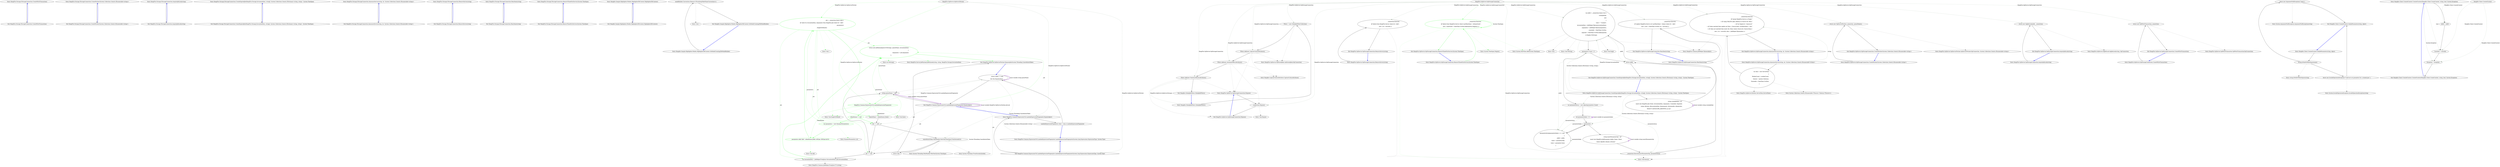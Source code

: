 digraph  {
n0 [label="Entry HangFire.Storage.IStorageConnection.CreateWriteTransaction()", span="8-8", cluster="HangFire.Storage.IStorageConnection.CreateWriteTransaction()"];
n1 [label="Exit HangFire.Storage.IStorageConnection.CreateWriteTransaction()", span="8-8", cluster="HangFire.Storage.IStorageConnection.CreateWriteTransaction()"];
n2 [label="Entry HangFire.Storage.IStorageConnection.CreateFetcher(System.Collections.Generic.IEnumerable<string>)", span="9-9", cluster="HangFire.Storage.IStorageConnection.CreateFetcher(System.Collections.Generic.IEnumerable<string>)"];
n3 [label="Exit HangFire.Storage.IStorageConnection.CreateFetcher(System.Collections.Generic.IEnumerable<string>)", span="9-9", cluster="HangFire.Storage.IStorageConnection.CreateFetcher(System.Collections.Generic.IEnumerable<string>)"];
n4 [label="Entry HangFire.Storage.IStorageConnection.AcquireJobLock(string)", span="11-11", cluster="HangFire.Storage.IStorageConnection.AcquireJobLock(string)"];
n5 [label="Exit HangFire.Storage.IStorageConnection.AcquireJobLock(string)", span="11-11", cluster="HangFire.Storage.IStorageConnection.AcquireJobLock(string)"];
n6 [label="Entry HangFire.Storage.IStorageConnection.CreateExpiredJob(HangFire.Storage.InvocationData, string[], System.Collections.Generic.IDictionary<string, string>, System.TimeSpan)", span="17-17", cluster="HangFire.Storage.IStorageConnection.CreateExpiredJob(HangFire.Storage.InvocationData, string[], System.Collections.Generic.IDictionary<string, string>, System.TimeSpan)"];
n7 [label="Exit HangFire.Storage.IStorageConnection.CreateExpiredJob(HangFire.Storage.InvocationData, string[], System.Collections.Generic.IDictionary<string, string>, System.TimeSpan)", span="17-17", cluster="HangFire.Storage.IStorageConnection.CreateExpiredJob(HangFire.Storage.InvocationData, string[], System.Collections.Generic.IDictionary<string, string>, System.TimeSpan)"];
n8 [label="Entry HangFire.Storage.IStorageConnection.AnnounceServer(string, int, System.Collections.Generic.IEnumerable<string>)", span="23-23", cluster="HangFire.Storage.IStorageConnection.AnnounceServer(string, int, System.Collections.Generic.IEnumerable<string>)"];
n9 [label="Exit HangFire.Storage.IStorageConnection.AnnounceServer(string, int, System.Collections.Generic.IEnumerable<string>)", span="23-23", cluster="HangFire.Storage.IStorageConnection.AnnounceServer(string, int, System.Collections.Generic.IEnumerable<string>)"];
n10 [label="Entry HangFire.Storage.IStorageConnection.RemoveServer(string)", span="24-24", cluster="HangFire.Storage.IStorageConnection.RemoveServer(string)"];
n11 [label="Exit HangFire.Storage.IStorageConnection.RemoveServer(string)", span="24-24", cluster="HangFire.Storage.IStorageConnection.RemoveServer(string)"];
n12 [label="Entry HangFire.Storage.IStorageConnection.Heartbeat(string)", span="25-25", cluster="HangFire.Storage.IStorageConnection.Heartbeat(string)"];
n13 [label="Exit HangFire.Storage.IStorageConnection.Heartbeat(string)", span="25-25", cluster="HangFire.Storage.IStorageConnection.Heartbeat(string)"];
n14 [label="Entry HangFire.Storage.IStorageConnection.RemoveTimedOutServers(System.TimeSpan)", span="26-26", cluster="HangFire.Storage.IStorageConnection.RemoveTimedOutServers(System.TimeSpan)"];
n15 [label="Exit HangFire.Storage.IStorageConnection.RemoveTimedOutServers(System.TimeSpan)", span="26-26", cluster="HangFire.Storage.IStorageConnection.RemoveTimedOutServers(System.TimeSpan)"];
m2_0 [label="Entry Hangfire.Sample.Highlighter.Models.HighlighterDbContext.HighlighterDbContext()", span="7-7", cluster="Hangfire.Sample.Highlighter.Models.HighlighterDbContext.HighlighterDbContext()", file="ServerWatchdog.cs"];
m2_1 [label="Exit Hangfire.Sample.Highlighter.Models.HighlighterDbContext.HighlighterDbContext()", span="7-7", cluster="Hangfire.Sample.Highlighter.Models.HighlighterDbContext.HighlighterDbContext()", file="ServerWatchdog.cs"];
m2_5 [label="Entry Unk.>", span="", cluster="Unk.>", file="ServerWatchdog.cs"];
m2_2 [label="Entry Hangfire.Sample.Highlighter.Models.HighlighterDbContext.OnModelCreating(DbModelBuilder)", span="14-14", cluster="Hangfire.Sample.Highlighter.Models.HighlighterDbContext.OnModelCreating(DbModelBuilder)", file="ServerWatchdog.cs"];
m2_3 [label="modelBuilder.Conventions.Remove<PluralizingTableNameConvention>()", span="16-16", cluster="Hangfire.Sample.Highlighter.Models.HighlighterDbContext.OnModelCreating(DbModelBuilder)", file="ServerWatchdog.cs"];
m2_4 [label="Exit Hangfire.Sample.Highlighter.Models.HighlighterDbContext.OnModelCreating(DbModelBuilder)", span="14-14", cluster="Hangfire.Sample.Highlighter.Models.HighlighterDbContext.OnModelCreating(DbModelBuilder)", file="ServerWatchdog.cs"];
m3_24 [label="Entry Unk.>", span="", cluster="Unk.>", file="SqlServerFetcher.cs"];
m3_6 [label="string queueName = null", span="28-28", cluster="HangFire.SqlServer.SqlServerFetcher.DequeueJob(System.Threading.CancellationToken)", file="SqlServerFetcher.cs"];
m3_29 [label="Entry int.ToString()", span="0-0", cluster="int.ToString()", file="SqlServerFetcher.cs"];
m3_27 [label="Entry HangFire.Common.JobHelper.FromJson<T>(string)", span="28-28", cluster="HangFire.Common.JobHelper.FromJson<T>(string)", file="SqlServerFetcher.cs"];
m3_0 [label="Entry HangFire.Common.ExpressionUtil.LambdaExpressionFingerprint.LambdaExpressionFingerprint(System.Linq.Expressions.ExpressionType, System.Type)", span="17-17", cluster="HangFire.Common.ExpressionUtil.LambdaExpressionFingerprint.LambdaExpressionFingerprint(System.Linq.Expressions.ExpressionType, System.Type)", file="SqlServerFetcher.cs"];
m3_1 [label="Exit HangFire.Common.ExpressionUtil.LambdaExpressionFingerprint.LambdaExpressionFingerprint(System.Linq.Expressions.ExpressionType, System.Type)", span="17-17", cluster="HangFire.Common.ExpressionUtil.LambdaExpressionFingerprint.LambdaExpressionFingerprint(System.Linq.Expressions.ExpressionType, System.Type)", file="SqlServerFetcher.cs"];
m3_2 [label="Entry HangFire.Common.ExpressionUtil.LambdaExpressionFingerprint.Equals(object)", span="24-24", cluster="HangFire.Common.ExpressionUtil.LambdaExpressionFingerprint.Equals(object)", file="SqlServerFetcher.cs"];
m3_3 [label="LambdaExpressionFingerprint other = obj as LambdaExpressionFingerprint", span="26-26", cluster="HangFire.Common.ExpressionUtil.LambdaExpressionFingerprint.Equals(object)", file="SqlServerFetcher.cs"];
m3_26 [label="Entry System.Threading.WaitHandle.WaitOne(System.TimeSpan)", span="0-0", cluster="System.Threading.WaitHandle.WaitOne(System.TimeSpan)", file="SqlServerFetcher.cs"];
m3_25 [label="Entry System.TimeSpan.FromSeconds(double)", span="0-0", cluster="System.TimeSpan.FromSeconds(double)", file="SqlServerFetcher.cs"];
m3_20 [label="Entry Unk.Query", span="", cluster="Unk.Query", file="SqlServerFetcher.cs"];
m3_22 [label="Entry DynamicParameters.cstr", span="", cluster="DynamicParameters.cstr", file="SqlServerFetcher.cs"];
m3_28 [label="Entry HangFire.Server.JobPayload.JobPayload(string, string, HangFire.Storage.InvocationData)", span="23-23", cluster="HangFire.Server.JobPayload.JobPayload(string, string, HangFire.Storage.InvocationData)", file="SqlServerFetcher.cs"];
m3_21 [label="Entry Unk.SingleOrDefault", span="", cluster="Unk.SingleOrDefault", file="SqlServerFetcher.cs"];
m3_4 [label="return (other != null)\r\n                   && this.Equals(other);", span="27-28", cluster="HangFire.Common.ExpressionUtil.LambdaExpressionFingerprint.Equals(object)", file="SqlServerFetcher.cs"];
m3_18 [label="return new JobPayload(job.Id.ToString(), queueName, invocationData)\r\n            {\r\n                Arguments = job.Arguments\r\n            };", span="71-74", cluster="HangFire.SqlServer.SqlServerFetcher.DequeueJob(System.Threading.CancellationToken)", color=green, community=0, file="SqlServerFetcher.cs"];
m3_5 [label="Exit HangFire.Common.ExpressionUtil.LambdaExpressionFingerprint.Equals(object)", span="24-24", cluster="HangFire.Common.ExpressionUtil.LambdaExpressionFingerprint.Equals(object)", file="SqlServerFetcher.cs"];
m3_17 [label="var invocationData = JobHelper.FromJson<InvocationData>(job.InvocationData)", span="69-69", cluster="HangFire.SqlServer.SqlServerFetcher.DequeueJob(System.Threading.CancellationToken)", file="SqlServerFetcher.cs"];
m3_12 [label="queueName = idAndQueue.Queue", span="57-57", cluster="HangFire.SqlServer.SqlServerFetcher.DequeueJob(System.Threading.CancellationToken)", file="SqlServerFetcher.cs"];
m3_11 [label="job = _connection.Query<Job>(\r\n                        @''select Id, InvocationData, Arguments from HangFire.Job where Id = @id'',\r\n                        parameters)\r\n                        .SingleOrDefault()", span="52-55", cluster="HangFire.SqlServer.SqlServerFetcher.DequeueJob(System.Threading.CancellationToken)", color=green, community=0, file="SqlServerFetcher.cs"];
m3_7 [label="HangFire.Common.ExpressionUtil.LambdaExpressionFingerprint", span="", cluster="HangFire.SqlServer.SqlServerFetcher.DequeueJob(System.Threading.CancellationToken)", color=green, community=0, file="SqlServerFetcher.cs"];
m3_8 [label="idAndQueue != null", span="42-42", cluster="HangFire.SqlServer.SqlServerFetcher.DequeueJob(System.Threading.CancellationToken)", color=green, community=0, file="SqlServerFetcher.cs"];
m3_10 [label="parameters.Add(''@id'', idAndQueue.JobId, dbType: DbType.Int32)", span="50-50", cluster="HangFire.SqlServer.SqlServerFetcher.DequeueJob(System.Threading.CancellationToken)", color=green, community=0, file="SqlServerFetcher.cs"];
m3_9 [label="var parameters = new DynamicParameters()", span="49-49", cluster="HangFire.SqlServer.SqlServerFetcher.DequeueJob(System.Threading.CancellationToken)", color=green, community=0, file="SqlServerFetcher.cs"];
m3_13 [label="job == null", span="60-60", cluster="HangFire.SqlServer.SqlServerFetcher.DequeueJob(System.Threading.CancellationToken)", file="SqlServerFetcher.cs"];
m3_16 [label="job == null", span="67-67", cluster="HangFire.SqlServer.SqlServerFetcher.DequeueJob(System.Threading.CancellationToken)", file="SqlServerFetcher.cs"];
m3_15 [label="return null;", span="64-64", cluster="HangFire.SqlServer.SqlServerFetcher.DequeueJob(System.Threading.CancellationToken)", file="SqlServerFetcher.cs"];
m3_14 [label="cancellationToken.WaitHandle.WaitOne(TimeSpan.FromSeconds(5))", span="62-62", cluster="HangFire.SqlServer.SqlServerFetcher.DequeueJob(System.Threading.CancellationToken)", file="SqlServerFetcher.cs"];
m3_19 [label="Exit HangFire.SqlServer.SqlServerFetcher.DequeueJob(System.Threading.CancellationToken)", span="25-25", cluster="HangFire.SqlServer.SqlServerFetcher.DequeueJob(System.Threading.CancellationToken)", file="SqlServerFetcher.cs"];
m3_23 [label="Entry Unk.Add", span="", cluster="Unk.Add", file="SqlServerFetcher.cs"];
m3_30 [label="HangFire.SqlServer.SqlServerFetcher", span="", file="SqlServerFetcher.cs"];
m5_6 [label="Entry HangFire.SqlServer.SqlStoredJobs.SqlStoredJobs(SqlConnection)", span="15-15", cluster="HangFire.SqlServer.SqlStoredJobs.SqlStoredJobs(SqlConnection)", file="SqlStorageConnection.cs"];
m5_48 [label="Entry HangFire.SqlServer.SqlStorageConnection.RemoveServer(string)", span="112-112", cluster="HangFire.SqlServer.SqlStorageConnection.RemoveServer(string)", file="SqlStorageConnection.cs"];
m5_49 [label="_connection.Execute(\r\n                @''delete from HangFire.Server where Id = @id'',\r\n                new { id = serverId })", span="114-116", cluster="HangFire.SqlServer.SqlStorageConnection.RemoveServer(string)", file="SqlStorageConnection.cs"];
m5_50 [label="Exit HangFire.SqlServer.SqlStorageConnection.RemoveServer(string)", span="112-112", cluster="HangFire.SqlServer.SqlStorageConnection.RemoveServer(string)", file="SqlStorageConnection.cs"];
m5_23 [label="Entry HangFire.SqlServer.SqlJobLock.SqlJobLock(string, SqlConnection)", span="28-28", cluster="HangFire.SqlServer.SqlJobLock.SqlJobLock(string, SqlConnection)", file="SqlStorageConnection.cs"];
m5_16 [label="Entry HangFire.SqlServer.SqlStorageConnection.CreateFetcher(System.Collections.Generic.IEnumerable<string>)", span="34-34", cluster="HangFire.SqlServer.SqlStorageConnection.CreateFetcher(System.Collections.Generic.IEnumerable<string>)", file="SqlStorageConnection.cs"];
m5_17 [label="return new SqlServerFetcher(_connection, queueNames);", span="36-36", cluster="HangFire.SqlServer.SqlStorageConnection.CreateFetcher(System.Collections.Generic.IEnumerable<string>)", file="SqlStorageConnection.cs"];
m5_18 [label="Exit HangFire.SqlServer.SqlStorageConnection.CreateFetcher(System.Collections.Generic.IEnumerable<string>)", span="34-34", cluster="HangFire.SqlServer.SqlStorageConnection.CreateFetcher(System.Collections.Generic.IEnumerable<string>)", file="SqlStorageConnection.cs"];
m5_19 [label="Entry HangFire.SqlServer.SqlServerFetcher.SqlServerFetcher(SqlConnection, System.Collections.Generic.IEnumerable<string>)", span="19-19", cluster="HangFire.SqlServer.SqlServerFetcher.SqlServerFetcher(SqlConnection, System.Collections.Generic.IEnumerable<string>)", file="SqlStorageConnection.cs"];
m5_46 [label="Entry HangFire.SqlServer.Entities.ServerData.ServerData()", span="4-4", cluster="HangFire.SqlServer.Entities.ServerData.ServerData()", file="SqlStorageConnection.cs"];
m5_54 [label="Entry HangFire.SqlServer.SqlStorageConnection.RemoveTimedOutServers(System.TimeSpan)", span="126-126", cluster="HangFire.SqlServer.SqlStorageConnection.RemoveTimedOutServers(System.TimeSpan)", file="SqlStorageConnection.cs"];
m5_55 [label="_connection.Execute(\r\n                @''delete from HangFire.Server where LastHeartbeat < @timeOutAt'',\r\n                new { timeOutAt = DateTime.UtcNow.Add(timeOut.Negate()) })", span="128-130", cluster="HangFire.SqlServer.SqlStorageConnection.RemoveTimedOutServers(System.TimeSpan)", color=green, community=1, file="SqlStorageConnection.cs"];
m5_56 [label="Exit HangFire.SqlServer.SqlStorageConnection.RemoveTimedOutServers(System.TimeSpan)", span="126-126", cluster="HangFire.SqlServer.SqlStorageConnection.RemoveTimedOutServers(System.TimeSpan)", file="SqlStorageConnection.cs"];
m5_0 [label="Entry Hangfire.GlobalJobFilters.GlobalJobFilters()", span="25-25", cluster="Hangfire.GlobalJobFilters.GlobalJobFilters()", file="SqlStorageConnection.cs"];
m5_1 [label="Filters = new GlobalJobFilterCollection()", span="27-27", cluster="Hangfire.GlobalJobFilters.GlobalJobFilters()", file="SqlStorageConnection.cs"];
m5_2 [label="Filters.Add(new CaptureCultureAttribute())", span="28-28", cluster="Hangfire.GlobalJobFilters.GlobalJobFilters()", file="SqlStorageConnection.cs"];
m5_3 [label="Filters.Add(new AutomaticRetryAttribute())", span="29-29", cluster="Hangfire.GlobalJobFilters.GlobalJobFilters()", file="SqlStorageConnection.cs"];
m5_4 [label="Filters.Add(new StatisticsHistoryAttribute())", span="30-30", cluster="Hangfire.GlobalJobFilters.GlobalJobFilters()", file="SqlStorageConnection.cs"];
m5_5 [label="Exit Hangfire.GlobalJobFilters.GlobalJobFilters()", span="25-25", cluster="Hangfire.GlobalJobFilters.GlobalJobFilters()", file="SqlStorageConnection.cs"];
m5_15 [label="Entry HangFire.SqlServer.SqlWriteTransaction.SqlWriteTransaction(SqlConnection)", span="19-19", cluster="HangFire.SqlServer.SqlWriteTransaction.SqlWriteTransaction(SqlConnection)", file="SqlStorageConnection.cs"];
m5_51 [label="Entry HangFire.SqlServer.SqlStorageConnection.Heartbeat(string)", span="119-119", cluster="HangFire.SqlServer.SqlStorageConnection.Heartbeat(string)", file="SqlStorageConnection.cs"];
m5_52 [label="_connection.Execute(\r\n                @''update HangFire.Server set LastHeartbeat = @now where Id = @id'',\r\n                new { now = DateTime.UtcNow, id = serverId })", span="121-123", cluster="HangFire.SqlServer.SqlStorageConnection.Heartbeat(string)", file="SqlStorageConnection.cs"];
m5_53 [label="Exit HangFire.SqlServer.SqlStorageConnection.Heartbeat(string)", span="119-119", cluster="HangFire.SqlServer.SqlStorageConnection.Heartbeat(string)", file="SqlStorageConnection.cs"];
m5_57 [label="Entry System.TimeSpan.Negate()", span="0-0", cluster="System.TimeSpan.Negate()", file="SqlStorageConnection.cs"];
m5_38 [label="Entry Unk.>", span="", cluster="Unk.>", file="SqlStorageConnection.cs"];
m5_7 [label="Entry Hangfire.CaptureCultureAttribute.CaptureCultureAttribute()", span="25-25", cluster="Hangfire.CaptureCultureAttribute.CaptureCultureAttribute()", file="SqlStorageConnection.cs"];
m5_9 [label="_connection.Dispose()", span="26-26", cluster="HangFire.SqlServer.SqlStorageConnection.Dispose()", file="SqlStorageConnection.cs"];
m5_40 [label="Entry Unk.ToString", span="", cluster="Unk.ToString", file="SqlStorageConnection.cs"];
m5_37 [label="Entry System.DateTime.Add(System.TimeSpan)", span="0-0", cluster="System.DateTime.Add(System.TimeSpan)", file="SqlStorageConnection.cs"];
m5_24 [label="Entry HangFire.SqlServer.SqlStorageConnection.CreateExpiredJob(HangFire.Storage.InvocationData, string[], System.Collections.Generic.IDictionary<string, string>, System.TimeSpan)", span="48-48", cluster="HangFire.SqlServer.SqlStorageConnection.CreateExpiredJob(HangFire.Storage.InvocationData, string[], System.Collections.Generic.IDictionary<string, string>, System.TimeSpan)", file="SqlStorageConnection.cs"];
m5_26 [label="var jobId = _connection.Query<int>(\r\n                createJobSql,\r\n                new\r\n                {\r\n                    state = ''Created'',\r\n                    invocationData = JobHelper.ToJson(invocationData),\r\n                    arguments = JobHelper.ToJson(arguments),\r\n                    createdAt = DateTime.UtcNow,\r\n                    expireAt = DateTime.UtcNow.Add(expireIn)\r\n                }).Single().ToString()", span="59-68", cluster="HangFire.SqlServer.SqlStorageConnection.CreateExpiredJob(HangFire.Storage.InvocationData, string[], System.Collections.Generic.IDictionary<string, string>, System.TimeSpan)", file="SqlStorageConnection.cs"];
m5_33 [label="_connection.Execute(insertParameterSql, parameterArray)", span="88-88", cluster="HangFire.SqlServer.SqlStorageConnection.CreateExpiredJob(HangFire.Storage.InvocationData, string[], System.Collections.Generic.IDictionary<string, string>, System.TimeSpan)", file="SqlStorageConnection.cs"];
m5_25 [label="string createJobSql = @''\r\ninsert into HangFire.Job (State, InvocationData, Arguments, CreatedAt, ExpireAt)\r\nvalues (@state, @invocationData, @arguments, @createdAt, @expireAt);\r\nSELECT CAST(SCOPE_IDENTITY() as int)''", span="54-57", cluster="HangFire.SqlServer.SqlStorageConnection.CreateExpiredJob(HangFire.Storage.InvocationData, string[], System.Collections.Generic.IDictionary<string, string>, System.TimeSpan)", file="SqlStorageConnection.cs"];
m5_27 [label="parameters.Count > 0", span="70-70", cluster="HangFire.SqlServer.SqlStorageConnection.CreateExpiredJob(HangFire.Storage.InvocationData, string[], System.Collections.Generic.IDictionary<string, string>, System.TimeSpan)", file="SqlStorageConnection.cs"];
m5_31 [label="parameterArray[parameterIndex++] = new\r\n                    {\r\n                        jobId = jobId,\r\n                        name = parameter.Key,\r\n                        value = parameter.Value\r\n                    }", span="76-81", cluster="HangFire.SqlServer.SqlStorageConnection.CreateExpiredJob(HangFire.Storage.InvocationData, string[], System.Collections.Generic.IDictionary<string, string>, System.TimeSpan)", file="SqlStorageConnection.cs"];
m5_34 [label="return jobId;", span="91-91", cluster="HangFire.SqlServer.SqlStorageConnection.CreateExpiredJob(HangFire.Storage.InvocationData, string[], System.Collections.Generic.IDictionary<string, string>, System.TimeSpan)", file="SqlStorageConnection.cs"];
m5_28 [label="var parameterArray = new object[parameters.Count]", span="72-72", cluster="HangFire.SqlServer.SqlStorageConnection.CreateExpiredJob(HangFire.Storage.InvocationData, string[], System.Collections.Generic.IDictionary<string, string>, System.TimeSpan)", file="SqlStorageConnection.cs"];
m5_32 [label="string insertParameterSql = @''\r\ninsert into HangFire.JobParameter (JobId, Name, Value)\r\nvalues (@jobId, @name, @value)''", span="84-86", cluster="HangFire.SqlServer.SqlStorageConnection.CreateExpiredJob(HangFire.Storage.InvocationData, string[], System.Collections.Generic.IDictionary<string, string>, System.TimeSpan)", file="SqlStorageConnection.cs"];
m5_30 [label=parameters, span="74-74", cluster="HangFire.SqlServer.SqlStorageConnection.CreateExpiredJob(HangFire.Storage.InvocationData, string[], System.Collections.Generic.IDictionary<string, string>, System.TimeSpan)", file="SqlStorageConnection.cs"];
m5_29 [label="int parameterIndex = 0", span="73-73", cluster="HangFire.SqlServer.SqlStorageConnection.CreateExpiredJob(HangFire.Storage.InvocationData, string[], System.Collections.Generic.IDictionary<string, string>, System.TimeSpan)", file="SqlStorageConnection.cs"];
m5_35 [label="Exit HangFire.SqlServer.SqlStorageConnection.CreateExpiredJob(HangFire.Storage.InvocationData, string[], System.Collections.Generic.IDictionary<string, string>, System.TimeSpan)", span="48-48", cluster="HangFire.SqlServer.SqlStorageConnection.CreateExpiredJob(HangFire.Storage.InvocationData, string[], System.Collections.Generic.IDictionary<string, string>, System.TimeSpan)", file="SqlStorageConnection.cs"];
m5_8 [label="Entry HangFire.SqlServer.SqlStorageConnection.Dispose()", span="24-24", cluster="HangFire.SqlServer.SqlStorageConnection.Dispose()", file="SqlStorageConnection.cs"];
m5_42 [label="Entry HangFire.SqlServer.SqlStorageConnection.AnnounceServer(string, int, System.Collections.Generic.IEnumerable<string>)", span="94-94", cluster="HangFire.SqlServer.SqlStorageConnection.AnnounceServer(string, int, System.Collections.Generic.IEnumerable<string>)", file="SqlStorageConnection.cs"];
m5_44 [label="_connection.Execute(\r\n                @''merge HangFire.Server as Target ''\r\n                + @''using (VALUES (@id, @data)) as Source (Id, Data) ''\r\n                + @''on Target.Id = Source.Id ''\r\n                + @''when matched then update set Data = Source.Data, LastHeartbeat = null ''\r\n                + @''when not matched then insert (Id, Data) values (Source.Id, Source.Data);'',\r\n                new { id = serverId, data = JobHelper.ToJson(data) })", span="103-109", cluster="HangFire.SqlServer.SqlStorageConnection.AnnounceServer(string, int, System.Collections.Generic.IEnumerable<string>)", file="SqlStorageConnection.cs"];
m5_43 [label="var data = new ServerData\r\n            {\r\n                WorkerCount = workerCount,\r\n                Queues = queues.ToArray(),\r\n                StartedAt = DateTime.UtcNow,\r\n            }", span="96-101", cluster="HangFire.SqlServer.SqlStorageConnection.AnnounceServer(string, int, System.Collections.Generic.IEnumerable<string>)", file="SqlStorageConnection.cs"];
m5_45 [label="Exit HangFire.SqlServer.SqlStorageConnection.AnnounceServer(string, int, System.Collections.Generic.IEnumerable<string>)", span="94-94", cluster="HangFire.SqlServer.SqlStorageConnection.AnnounceServer(string, int, System.Collections.Generic.IEnumerable<string>)", file="SqlStorageConnection.cs"];
m5_10 [label="Exit HangFire.SqlServer.SqlStorageConnection.Dispose()", span="24-24", cluster="HangFire.SqlServer.SqlStorageConnection.Dispose()", file="SqlStorageConnection.cs"];
m5_11 [label="Entry Unk.Dispose", span="", cluster="Unk.Dispose", file="SqlStorageConnection.cs"];
m5_36 [label="Entry HangFire.Common.JobHelper.ToJson(object)", span="23-23", cluster="HangFire.Common.JobHelper.ToJson(object)", file="SqlStorageConnection.cs"];
m5_39 [label="Entry Unk.Single", span="", cluster="Unk.Single", file="SqlStorageConnection.cs"];
m5_41 [label="Entry Unk.Execute", span="", cluster="Unk.Execute", file="SqlStorageConnection.cs"];
m5_20 [label="Entry HangFire.SqlServer.SqlStorageConnection.AcquireJobLock(string)", span="39-39", cluster="HangFire.SqlServer.SqlStorageConnection.AcquireJobLock(string)", file="SqlStorageConnection.cs"];
m5_21 [label="return new SqlJobLock(jobId, _connection);", span="41-41", cluster="HangFire.SqlServer.SqlStorageConnection.AcquireJobLock(string)", file="SqlStorageConnection.cs"];
m5_22 [label="Exit HangFire.SqlServer.SqlStorageConnection.AcquireJobLock(string)", span="39-39", cluster="HangFire.SqlServer.SqlStorageConnection.AcquireJobLock(string)", file="SqlStorageConnection.cs"];
m5_47 [label="Entry System.Collections.Generic.IEnumerable<TSource>.ToArray<TSource>()", span="0-0", cluster="System.Collections.Generic.IEnumerable<TSource>.ToArray<TSource>()", file="SqlStorageConnection.cs"];
m5_12 [label="Entry HangFire.SqlServer.SqlStorageConnection.CreateWriteTransaction()", span="29-29", cluster="HangFire.SqlServer.SqlStorageConnection.CreateWriteTransaction()", file="SqlStorageConnection.cs"];
m5_13 [label="return new SqlWriteTransaction(_connection);", span="31-31", cluster="HangFire.SqlServer.SqlStorageConnection.CreateWriteTransaction()", file="SqlStorageConnection.cs"];
m5_14 [label="Exit HangFire.SqlServer.SqlStorageConnection.CreateWriteTransaction()", span="29-29", cluster="HangFire.SqlServer.SqlStorageConnection.CreateWriteTransaction()", file="SqlStorageConnection.cs"];
m5_58 [label="HangFire.SqlServer.SqlStorageConnection", span="", file="SqlStorageConnection.cs"];
m6_11 [label="Entry System.ArgumentNullException.ArgumentNullException(string)", span="0-0", cluster="System.ArgumentNullException.ArgumentNullException(string)", file="SqlWriteTransaction.cs"];
m6_5 [label="Entry Hangfire.Client.CreatedContext.SetJobParameter(string, object)", span="70-70", cluster="Hangfire.Client.CreatedContext.SetJobParameter(string, object)", file="SqlWriteTransaction.cs"];
m6_6 [label="String.IsNullOrWhiteSpace(name)", span="72-72", cluster="Hangfire.Client.CreatedContext.SetJobParameter(string, object)", file="SqlWriteTransaction.cs"];
m6_7 [label="throw new ArgumentNullException(''name'');", span="72-72", cluster="Hangfire.Client.CreatedContext.SetJobParameter(string, object)", file="SqlWriteTransaction.cs"];
m6_8 [label="throw new InvalidOperationException(''Could not set parameter for a created job.'');", span="74-74", cluster="Hangfire.Client.CreatedContext.SetJobParameter(string, object)", file="SqlWriteTransaction.cs"];
m6_9 [label="Exit Hangfire.Client.CreatedContext.SetJobParameter(string, object)", span="70-70", cluster="Hangfire.Client.CreatedContext.SetJobParameter(string, object)", file="SqlWriteTransaction.cs"];
m6_10 [label="Entry string.IsNullOrWhiteSpace(string)", span="0-0", cluster="string.IsNullOrWhiteSpace(string)", file="SqlWriteTransaction.cs"];
m6_0 [label="Entry Hangfire.Client.CreatedContext.CreatedContext(Hangfire.Client.CreateContext, string, bool, System.Exception)", span="29-29", cluster="Hangfire.Client.CreatedContext.CreatedContext(Hangfire.Client.CreateContext, string, bool, System.Exception)", file="SqlWriteTransaction.cs"];
m6_1 [label="JobId = jobId", span="36-36", cluster="Hangfire.Client.CreatedContext.CreatedContext(Hangfire.Client.CreateContext, string, bool, System.Exception)", file="SqlWriteTransaction.cs"];
m6_2 [label="Canceled = canceled", span="37-37", cluster="Hangfire.Client.CreatedContext.CreatedContext(Hangfire.Client.CreateContext, string, bool, System.Exception)", file="SqlWriteTransaction.cs"];
m6_3 [label="Exception = exception", span="38-38", cluster="Hangfire.Client.CreatedContext.CreatedContext(Hangfire.Client.CreateContext, string, bool, System.Exception)", file="SqlWriteTransaction.cs"];
m6_4 [label="Exit Hangfire.Client.CreatedContext.CreatedContext(Hangfire.Client.CreateContext, string, bool, System.Exception)", span="29-29", cluster="Hangfire.Client.CreatedContext.CreatedContext(Hangfire.Client.CreateContext, string, bool, System.Exception)", file="SqlWriteTransaction.cs"];
m6_12 [label="Entry System.InvalidOperationException.InvalidOperationException(string)", span="0-0", cluster="System.InvalidOperationException.InvalidOperationException(string)", file="SqlWriteTransaction.cs"];
m6_13 [label="Hangfire.Client.CreatedContext", span="", file="SqlWriteTransaction.cs"];
n0 -> n1  [key=0, style=solid];
n1 -> n0  [key=0, style=bold, color=blue];
n2 -> n3  [key=0, style=solid];
n3 -> n2  [key=0, style=bold, color=blue];
n4 -> n5  [key=0, style=solid];
n5 -> n4  [key=0, style=bold, color=blue];
n6 -> n7  [key=0, style=solid];
n7 -> n6  [key=0, style=bold, color=blue];
n8 -> n9  [key=0, style=solid];
n9 -> n8  [key=0, style=bold, color=blue];
n10 -> n11  [key=0, style=solid];
n11 -> n10  [key=0, style=bold, color=blue];
n12 -> n13  [key=0, style=solid];
n13 -> n12  [key=0, style=bold, color=blue];
n14 -> n15  [key=0, style=solid];
n15 -> n14  [key=0, style=bold, color=blue];
m2_0 -> m2_1  [key=0, style=solid];
m2_1 -> m2_0  [key=0, style=bold, color=blue];
m2_2 -> m2_3  [key=0, style=solid];
m2_3 -> m2_4  [key=0, style=solid];
m2_3 -> m2_5  [key=2, style=dotted];
m2_4 -> m2_2  [key=0, style=bold, color=blue];
m3_6 -> m3_18  [key=1, style=dashed, color=green, label=queueName];
m3_6 -> m3_7  [key=0, style=solid, color=green];
m3_6 -> m3_5  [key=3, color=darkorchid, style=bold, label="Local variable string queueName"];
m3_0 -> m3_1  [key=0, style=solid];
m3_0 -> m3_2  [key=1, style=dashed, color=darkseagreen4, label="System.Collections.Generic.IEnumerable<string>"];
m3_1 -> m3_2  [key=0, style=solid];
m3_1 -> m3_0  [key=0, style=bold, color=blue];
m3_2 -> m3_3  [key=0, style=solid];
m3_3 -> m3_0  [key=0, style=bold, color=blue];
m3_3 -> m3_4  [key=0, style=solid];
m3_4 -> m3_5  [key=0, style=solid];
m3_4 -> m3_14  [key=1, style=dashed, color=darkseagreen4, label="System.Threading.CancellationToken"];
m3_4 -> m3_6  [key=2, style=dotted];
m3_4 -> m3_4  [key=3, color=darkorchid, style=bold, label="Local variable string queueName"];
m3_18 -> m3_19  [key=0, style=solid, color=green];
m3_18 -> m3_28  [key=2, style=dotted, color=green];
m3_18 -> m3_29  [key=2, style=dotted, color=green];
m3_5 -> m3_18  [key=1, style=dashed, color=green, label=job];
m3_5 -> m3_5  [key=3, color=darkorchid, style=bold, label="Local variable HangFire.SqlServer.Entities.Job job"];
m3_5 -> m3_6  [key=0, style=solid];
m3_5 -> m3_13  [key=1, style=dashed, color=darkseagreen4, label=job];
m3_5 -> m3_16  [key=1, style=dashed, color=darkseagreen4, label=job];
m3_5 -> m3_17  [key=1, style=dashed, color=darkseagreen4, label=job];
m3_5 -> m3_2  [key=0, style=bold, color=blue];
m3_17 -> m3_18  [key=0, style=solid, color=green];
m3_17 -> m3_27  [key=2, style=dotted];
m3_12 -> m3_18  [key=1, style=dashed, color=green, label=queueName];
m3_12 -> m3_13  [key=0, style=solid];
m3_11 -> m3_18  [key=1, style=dashed, color=green, label=job];
m3_11 -> m3_12  [key=0, style=solid, color=green];
m3_11 -> m3_24  [key=2, style=dotted, color=green];
m3_11 -> m3_21  [key=2, style=dotted, color=green];
m3_11 -> m3_13  [key=1, style=dashed, color=green, label=job];
m3_11 -> m3_16  [key=1, style=dashed, color=green, label=job];
m3_11 -> m3_17  [key=1, style=dashed, color=green, label=job];
m3_7 -> m3_8  [key=0, style=solid, color=green];
m3_7 -> m3_20  [key=2, style=dotted, color=green];
m3_7 -> m3_21  [key=2, style=dotted, color=green];
m3_7 -> m3_10  [key=1, style=dashed, color=green, label=idAndQueue];
m3_7 -> m3_12  [key=1, style=dashed, color=green, label=idAndQueue];
m3_7 -> m3_4  [key=1, style=dashed, color=darkseagreen4, label="HangFire.Common.ExpressionUtil.LambdaExpressionFingerprint"];
m3_8 -> m3_9  [key=0, style=solid, color=green];
m3_8 -> m3_13  [key=0, style=solid, color=green];
m3_10 -> m3_11  [key=0, style=solid, color=green];
m3_10 -> m3_23  [key=2, style=dotted, color=green];
m3_9 -> m3_10  [key=0, style=solid, color=green];
m3_9 -> m3_22  [key=2, style=dotted, color=green];
m3_9 -> m3_11  [key=1, style=dashed, color=green, label=parameters];
m3_13 -> m3_14  [key=0, style=solid];
m3_13 -> m3_16  [key=0, style=solid];
m3_16 -> m3_6  [key=0, style=solid];
m3_16 -> m3_17  [key=0, style=solid];
m3_15 -> m3_19  [key=0, style=solid];
m3_14 -> m3_16  [key=0, style=solid];
m3_14 -> m3_15  [key=0, style=solid];
m3_14 -> m3_14  [key=1, style=dashed, color=darkseagreen4, label="System.Threading.CancellationToken"];
m3_14 -> m3_25  [key=2, style=dotted];
m3_14 -> m3_26  [key=2, style=dotted];
m3_19 -> m3_4  [key=0, style=bold, color=blue];
m3_30 -> m3_7  [key=1, style=dashed, color=green, label="HangFire.SqlServer.SqlServerFetcher"];
m3_30 -> m3_11  [key=1, style=dashed, color=green, label="HangFire.SqlServer.SqlServerFetcher"];
m3_30 -> m3_1  [key=1, style=dashed, color=darkseagreen4, label="HangFire.SqlServer.SqlServerFetcher"];
m3_30 -> m3_2  [key=1, style=dashed, color=darkseagreen4, label="HangFire.SqlServer.SqlServerFetcher"];
m5_48 -> m5_49  [key=0, style=solid];
m5_49 -> m5_41  [key=2, style=dotted];
m5_49 -> m5_50  [key=0, style=solid];
m5_50 -> m5_48  [key=0, style=bold, color=blue];
m5_16 -> m5_17  [key=0, style=solid];
m5_17 -> m5_18  [key=0, style=solid];
m5_17 -> m5_19  [key=2, style=dotted];
m5_18 -> m5_16  [key=0, style=bold, color=blue];
m5_54 -> m5_55  [key=0, style=solid, color=green];
m5_55 -> m5_55  [key=1, style=dashed, color=green, label="System.TimeSpan"];
m5_55 -> m5_56  [key=0, style=solid, color=green];
m5_55 -> m5_57  [key=2, style=dotted, color=green];
m5_55 -> m5_37  [key=2, style=dotted, color=green];
m5_55 -> m5_41  [key=2, style=dotted, color=green];
m5_56 -> m5_54  [key=0, style=bold, color=blue];
m5_0 -> m5_1  [key=0, style=solid];
m5_0 -> m5_4  [key=1, style=dashed, color=darkseagreen4, label="HangFire.SqlServer.SqlServerStorage"];
m5_1 -> m5_2  [key=0, style=solid];
m5_1 -> m5_6  [key=2, style=dotted];
m5_2 -> m5_3  [key=0, style=solid];
m5_2 -> m5_6  [key=2, style=dotted];
m5_2 -> m5_7  [key=2, style=dotted];
m5_2 -> m5_8  [key=2, style=dotted];
m5_3 -> m5_4  [key=0, style=solid];
m5_3 -> m5_7  [key=2, style=dotted];
m5_3 -> m5_9  [key=2, style=dotted];
m5_3 -> m5_8  [key=2, style=dotted];
m5_4 -> m5_5  [key=0, style=solid];
m5_4 -> m5_10  [key=2, style=dotted];
m5_4 -> m5_8  [key=2, style=dotted];
m5_5 -> m5_0  [key=0, style=bold, color=blue];
m5_51 -> m5_52  [key=0, style=solid];
m5_52 -> m5_41  [key=2, style=dotted];
m5_52 -> m5_53  [key=0, style=solid];
m5_53 -> m5_51  [key=0, style=bold, color=blue];
m5_9 -> m5_10  [key=0, style=solid];
m5_9 -> m5_11  [key=2, style=dotted];
m5_24 -> m5_26  [key=1, style=dashed, color=darkseagreen4, label="HangFire.Storage.InvocationData"];
m5_24 -> m5_25  [key=0, style=solid];
m5_24 -> m5_27  [key=1, style=dashed, color=darkseagreen4, label="System.Collections.Generic.IDictionary<string, string>"];
m5_24 -> m5_28  [key=1, style=dashed, color=darkseagreen4, label="System.Collections.Generic.IDictionary<string, string>"];
m5_24 -> m5_30  [key=1, style=dashed, color=darkseagreen4, label="System.Collections.Generic.IDictionary<string, string>"];
m5_26 -> m5_37  [key=2, style=dotted];
m5_26 -> m5_27  [key=0, style=solid];
m5_26 -> m5_36  [key=2, style=dotted];
m5_26 -> m5_38  [key=2, style=dotted];
m5_26 -> m5_39  [key=2, style=dotted];
m5_26 -> m5_40  [key=2, style=dotted];
m5_26 -> m5_31  [key=1, style=dashed, color=darkseagreen4, label=jobId];
m5_26 -> m5_34  [key=1, style=dashed, color=darkseagreen4, label=jobId];
m5_33 -> m5_41  [key=2, style=dotted];
m5_33 -> m5_34  [key=0, style=solid];
m5_25 -> m5_26  [key=0, style=solid];
m5_25 -> m5_25  [key=3, color=darkorchid, style=bold, label="Local variable string createJobSql"];
m5_27 -> m5_28  [key=0, style=solid];
m5_27 -> m5_34  [key=0, style=solid];
m5_31 -> m5_31  [key=1, style=dashed, color=darkseagreen4, label=parameterIndex];
m5_31 -> m5_30  [key=0, style=solid];
m5_34 -> m5_35  [key=0, style=solid];
m5_28 -> m5_33  [key=1, style=dashed, color=darkseagreen4, label=parameterArray];
m5_28 -> m5_31  [key=1, style=dashed, color=darkseagreen4, label=parameterArray];
m5_28 -> m5_29  [key=0, style=solid];
m5_32 -> m5_33  [key=0, style=solid];
m5_32 -> m5_32  [key=3, color=darkorchid, style=bold, label="Local variable string insertParameterSql"];
m5_30 -> m5_31  [key=0, style=solid];
m5_30 -> m5_32  [key=0, style=solid];
m5_29 -> m5_31  [key=1, style=dashed, color=darkseagreen4, label=parameterIndex];
m5_29 -> m5_30  [key=0, style=solid];
m5_29 -> m5_29  [key=3, color=darkorchid, style=bold, label="Local variable int parameterIndex"];
m5_35 -> m5_24  [key=0, style=bold, color=blue];
m5_8 -> m5_9  [key=0, style=solid];
m5_42 -> m5_44  [key=1, style=dashed, color=darkseagreen4, label=string];
m5_42 -> m5_43  [key=0, style=solid];
m5_44 -> m5_41  [key=2, style=dotted];
m5_44 -> m5_45  [key=0, style=solid];
m5_44 -> m5_36  [key=2, style=dotted];
m5_43 -> m5_44  [key=0, style=solid];
m5_43 -> m5_46  [key=2, style=dotted];
m5_43 -> m5_47  [key=2, style=dotted];
m5_45 -> m5_42  [key=0, style=bold, color=blue];
m5_10 -> m5_8  [key=0, style=bold, color=blue];
m5_20 -> m5_21  [key=0, style=solid];
m5_21 -> m5_22  [key=0, style=solid];
m5_21 -> m5_23  [key=2, style=dotted];
m5_22 -> m5_20  [key=0, style=bold, color=blue];
m5_12 -> m5_13  [key=0, style=solid];
m5_13 -> m5_14  [key=0, style=solid];
m5_13 -> m5_15  [key=2, style=dotted];
m5_14 -> m5_12  [key=0, style=bold, color=blue];
m5_58 -> m5_55  [key=1, style=dashed, color=green, label="HangFire.SqlServer.SqlStorageConnection"];
m5_58 -> m5_1  [key=1, style=dashed, color=darkseagreen4, label="HangFire.SqlServer.SqlStorageConnection"];
m5_58 -> m5_2  [key=1, style=dashed, color=darkseagreen4, label="HangFire.SqlServer.SqlStorageConnection"];
m5_58 -> m5_3  [key=1, style=dashed, color=darkseagreen4, label="HangFire.SqlServer.SqlStorageConnection"];
m5_58 -> m5_4  [key=1, style=dashed, color=darkseagreen4, label="HangFire.SqlServer.SqlStorageConnection"];
m5_58 -> m5_9  [key=1, style=dashed, color=darkseagreen4, label="HangFire.SqlServer.SqlStorageConnection"];
m5_58 -> m5_13  [key=1, style=dashed, color=darkseagreen4, label="HangFire.SqlServer.SqlStorageConnection"];
m5_58 -> m5_17  [key=1, style=dashed, color=darkseagreen4, label="HangFire.SqlServer.SqlStorageConnection"];
m5_58 -> m5_21  [key=1, style=dashed, color=darkseagreen4, label="HangFire.SqlServer.SqlStorageConnection"];
m5_58 -> m5_26  [key=1, style=dashed, color=darkseagreen4, label="HangFire.SqlServer.SqlStorageConnection"];
m5_58 -> m5_33  [key=1, style=dashed, color=darkseagreen4, label="HangFire.SqlServer.SqlStorageConnection"];
m5_58 -> m5_44  [key=1, style=dashed, color=darkseagreen4, label="HangFire.SqlServer.SqlStorageConnection"];
m5_58 -> m5_49  [key=1, style=dashed, color=darkseagreen4, label="HangFire.SqlServer.SqlStorageConnection"];
m5_58 -> m5_52  [key=1, style=dashed, color=darkseagreen4, label="HangFire.SqlServer.SqlStorageConnection"];
m6_5 -> m6_6  [key=0, style=solid];
m6_6 -> m6_7  [key=0, style=solid];
m6_6 -> m6_8  [key=0, style=solid];
m6_6 -> m6_10  [key=2, style=dotted];
m6_7 -> m6_9  [key=0, style=solid];
m6_7 -> m6_11  [key=2, style=dotted];
m6_8 -> m6_9  [key=0, style=solid];
m6_8 -> m6_12  [key=2, style=dotted];
m6_9 -> m6_5  [key=0, style=bold, color=blue];
m6_0 -> m6_1  [key=0, style=solid];
m6_0 -> m6_2  [key=1, style=dashed, color=darkseagreen4, label=bool];
m6_0 -> m6_3  [key=1, style=dashed, color=darkseagreen4, label="System.Exception"];
m6_1 -> m6_2  [key=0, style=solid];
m6_2 -> m6_3  [key=0, style=solid];
m6_3 -> m6_4  [key=0, style=solid];
m6_4 -> m6_0  [key=0, style=bold, color=blue];
m6_13 -> m6_1  [key=1, style=dashed, color=darkseagreen4, label="Hangfire.Client.CreatedContext"];
m6_13 -> m6_2  [key=1, style=dashed, color=darkseagreen4, label="Hangfire.Client.CreatedContext"];
m6_13 -> m6_3  [key=1, style=dashed, color=darkseagreen4, label="Hangfire.Client.CreatedContext"];
}
